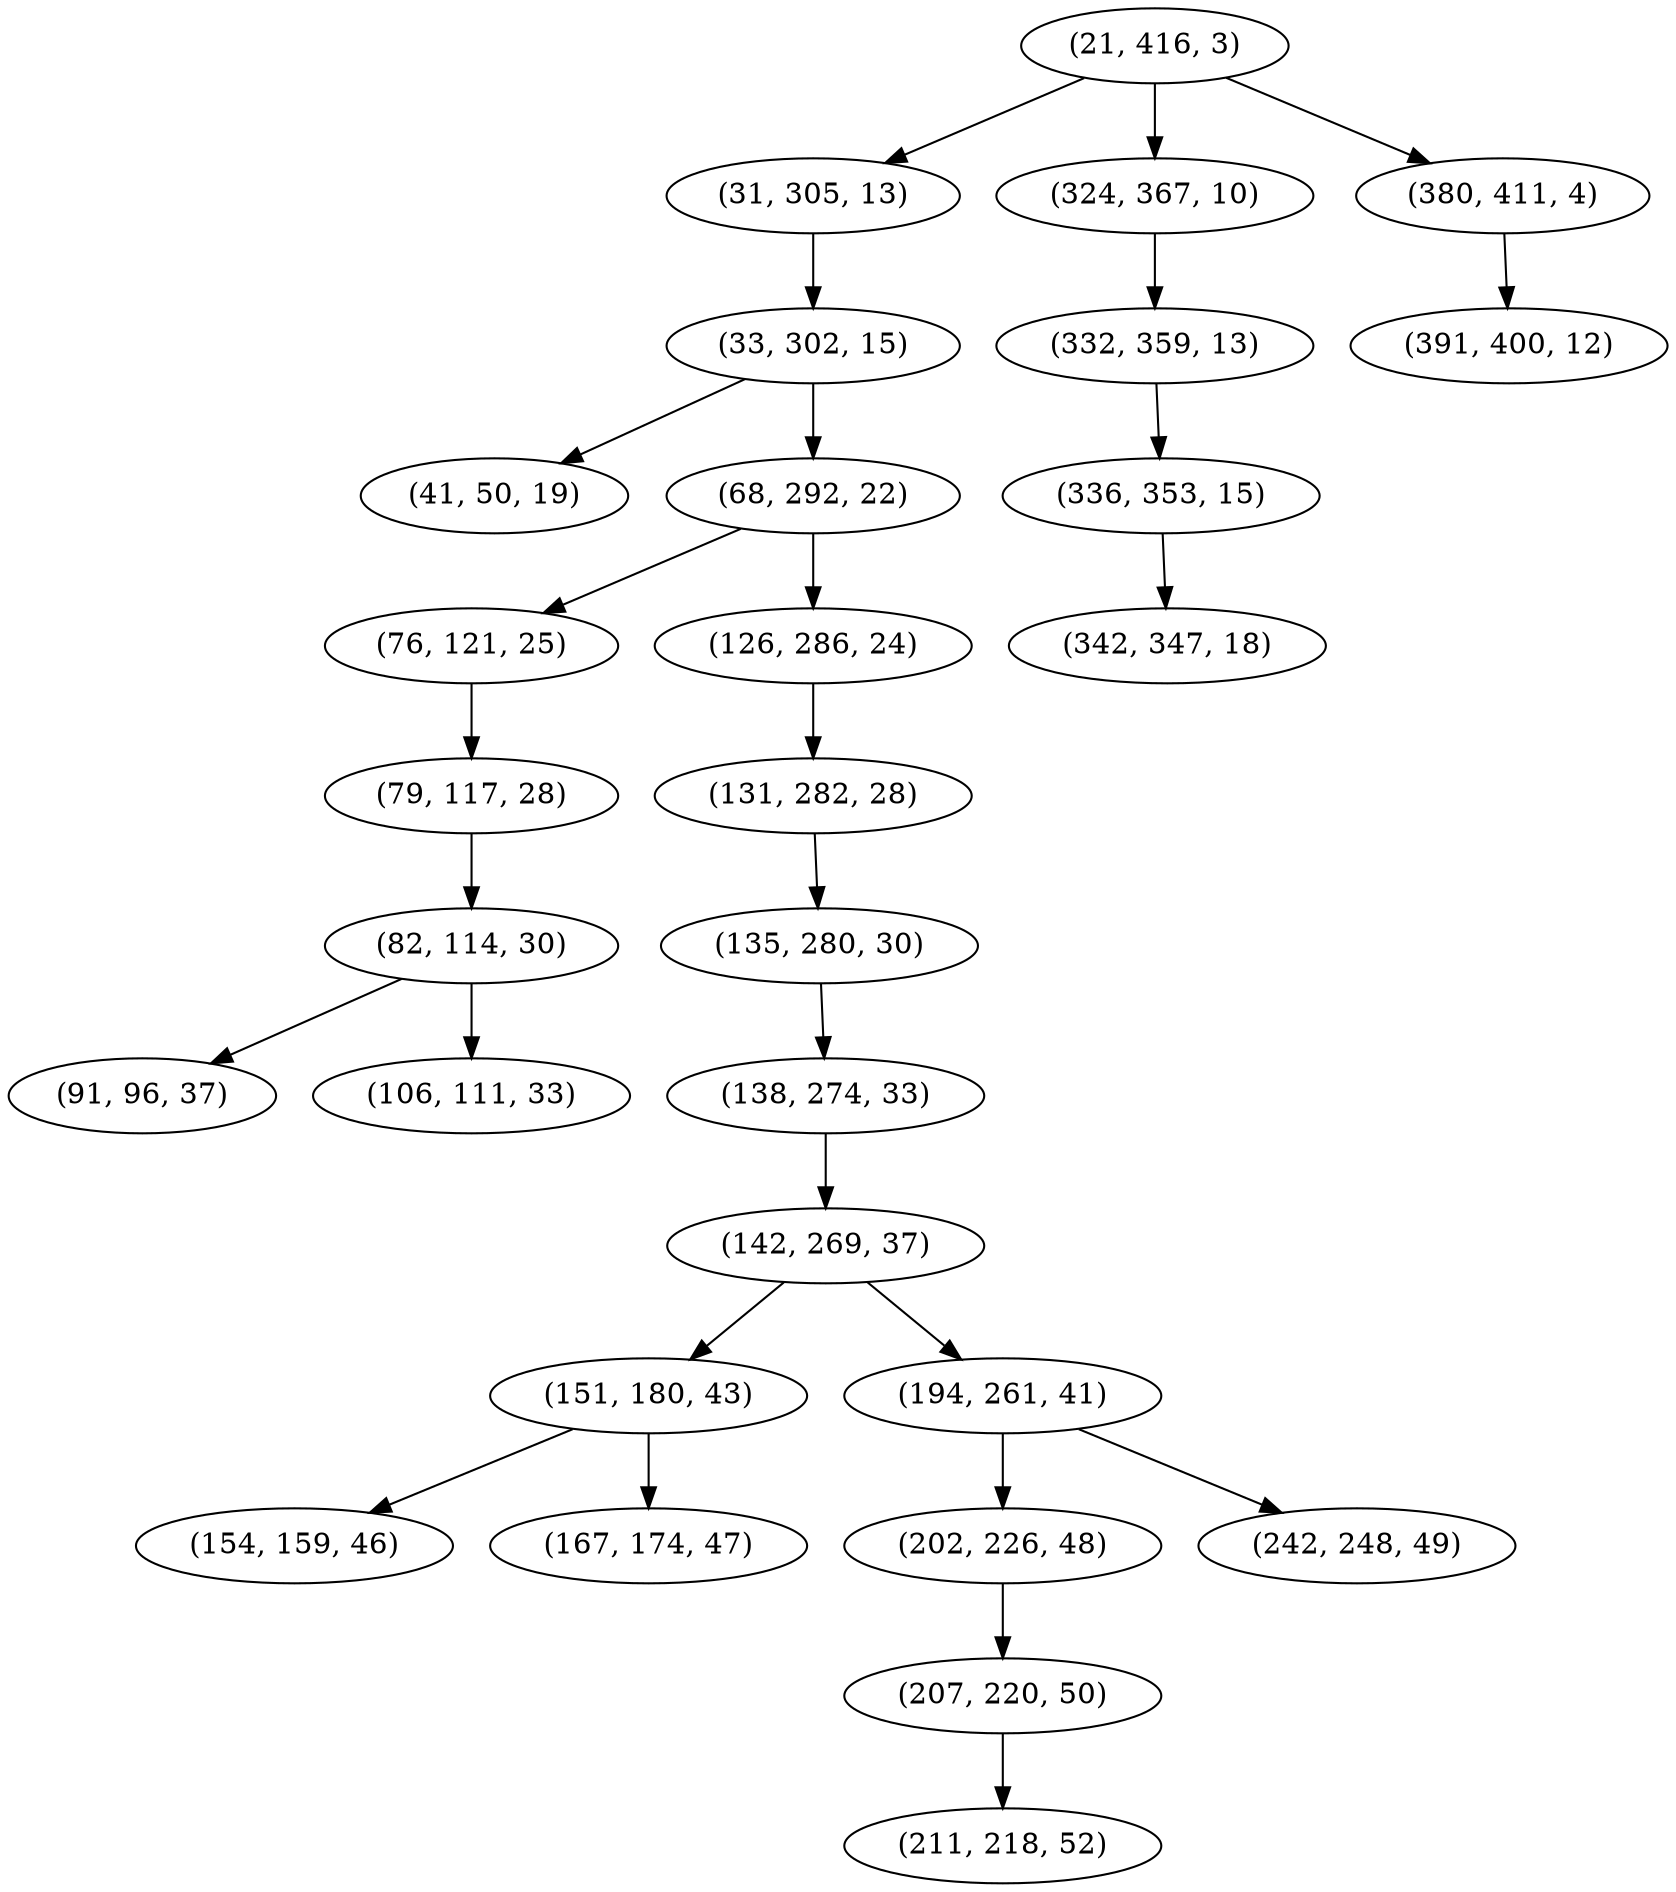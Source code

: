 digraph tree {
    "(21, 416, 3)";
    "(31, 305, 13)";
    "(33, 302, 15)";
    "(41, 50, 19)";
    "(68, 292, 22)";
    "(76, 121, 25)";
    "(79, 117, 28)";
    "(82, 114, 30)";
    "(91, 96, 37)";
    "(106, 111, 33)";
    "(126, 286, 24)";
    "(131, 282, 28)";
    "(135, 280, 30)";
    "(138, 274, 33)";
    "(142, 269, 37)";
    "(151, 180, 43)";
    "(154, 159, 46)";
    "(167, 174, 47)";
    "(194, 261, 41)";
    "(202, 226, 48)";
    "(207, 220, 50)";
    "(211, 218, 52)";
    "(242, 248, 49)";
    "(324, 367, 10)";
    "(332, 359, 13)";
    "(336, 353, 15)";
    "(342, 347, 18)";
    "(380, 411, 4)";
    "(391, 400, 12)";
    "(21, 416, 3)" -> "(31, 305, 13)";
    "(21, 416, 3)" -> "(324, 367, 10)";
    "(21, 416, 3)" -> "(380, 411, 4)";
    "(31, 305, 13)" -> "(33, 302, 15)";
    "(33, 302, 15)" -> "(41, 50, 19)";
    "(33, 302, 15)" -> "(68, 292, 22)";
    "(68, 292, 22)" -> "(76, 121, 25)";
    "(68, 292, 22)" -> "(126, 286, 24)";
    "(76, 121, 25)" -> "(79, 117, 28)";
    "(79, 117, 28)" -> "(82, 114, 30)";
    "(82, 114, 30)" -> "(91, 96, 37)";
    "(82, 114, 30)" -> "(106, 111, 33)";
    "(126, 286, 24)" -> "(131, 282, 28)";
    "(131, 282, 28)" -> "(135, 280, 30)";
    "(135, 280, 30)" -> "(138, 274, 33)";
    "(138, 274, 33)" -> "(142, 269, 37)";
    "(142, 269, 37)" -> "(151, 180, 43)";
    "(142, 269, 37)" -> "(194, 261, 41)";
    "(151, 180, 43)" -> "(154, 159, 46)";
    "(151, 180, 43)" -> "(167, 174, 47)";
    "(194, 261, 41)" -> "(202, 226, 48)";
    "(194, 261, 41)" -> "(242, 248, 49)";
    "(202, 226, 48)" -> "(207, 220, 50)";
    "(207, 220, 50)" -> "(211, 218, 52)";
    "(324, 367, 10)" -> "(332, 359, 13)";
    "(332, 359, 13)" -> "(336, 353, 15)";
    "(336, 353, 15)" -> "(342, 347, 18)";
    "(380, 411, 4)" -> "(391, 400, 12)";
}
